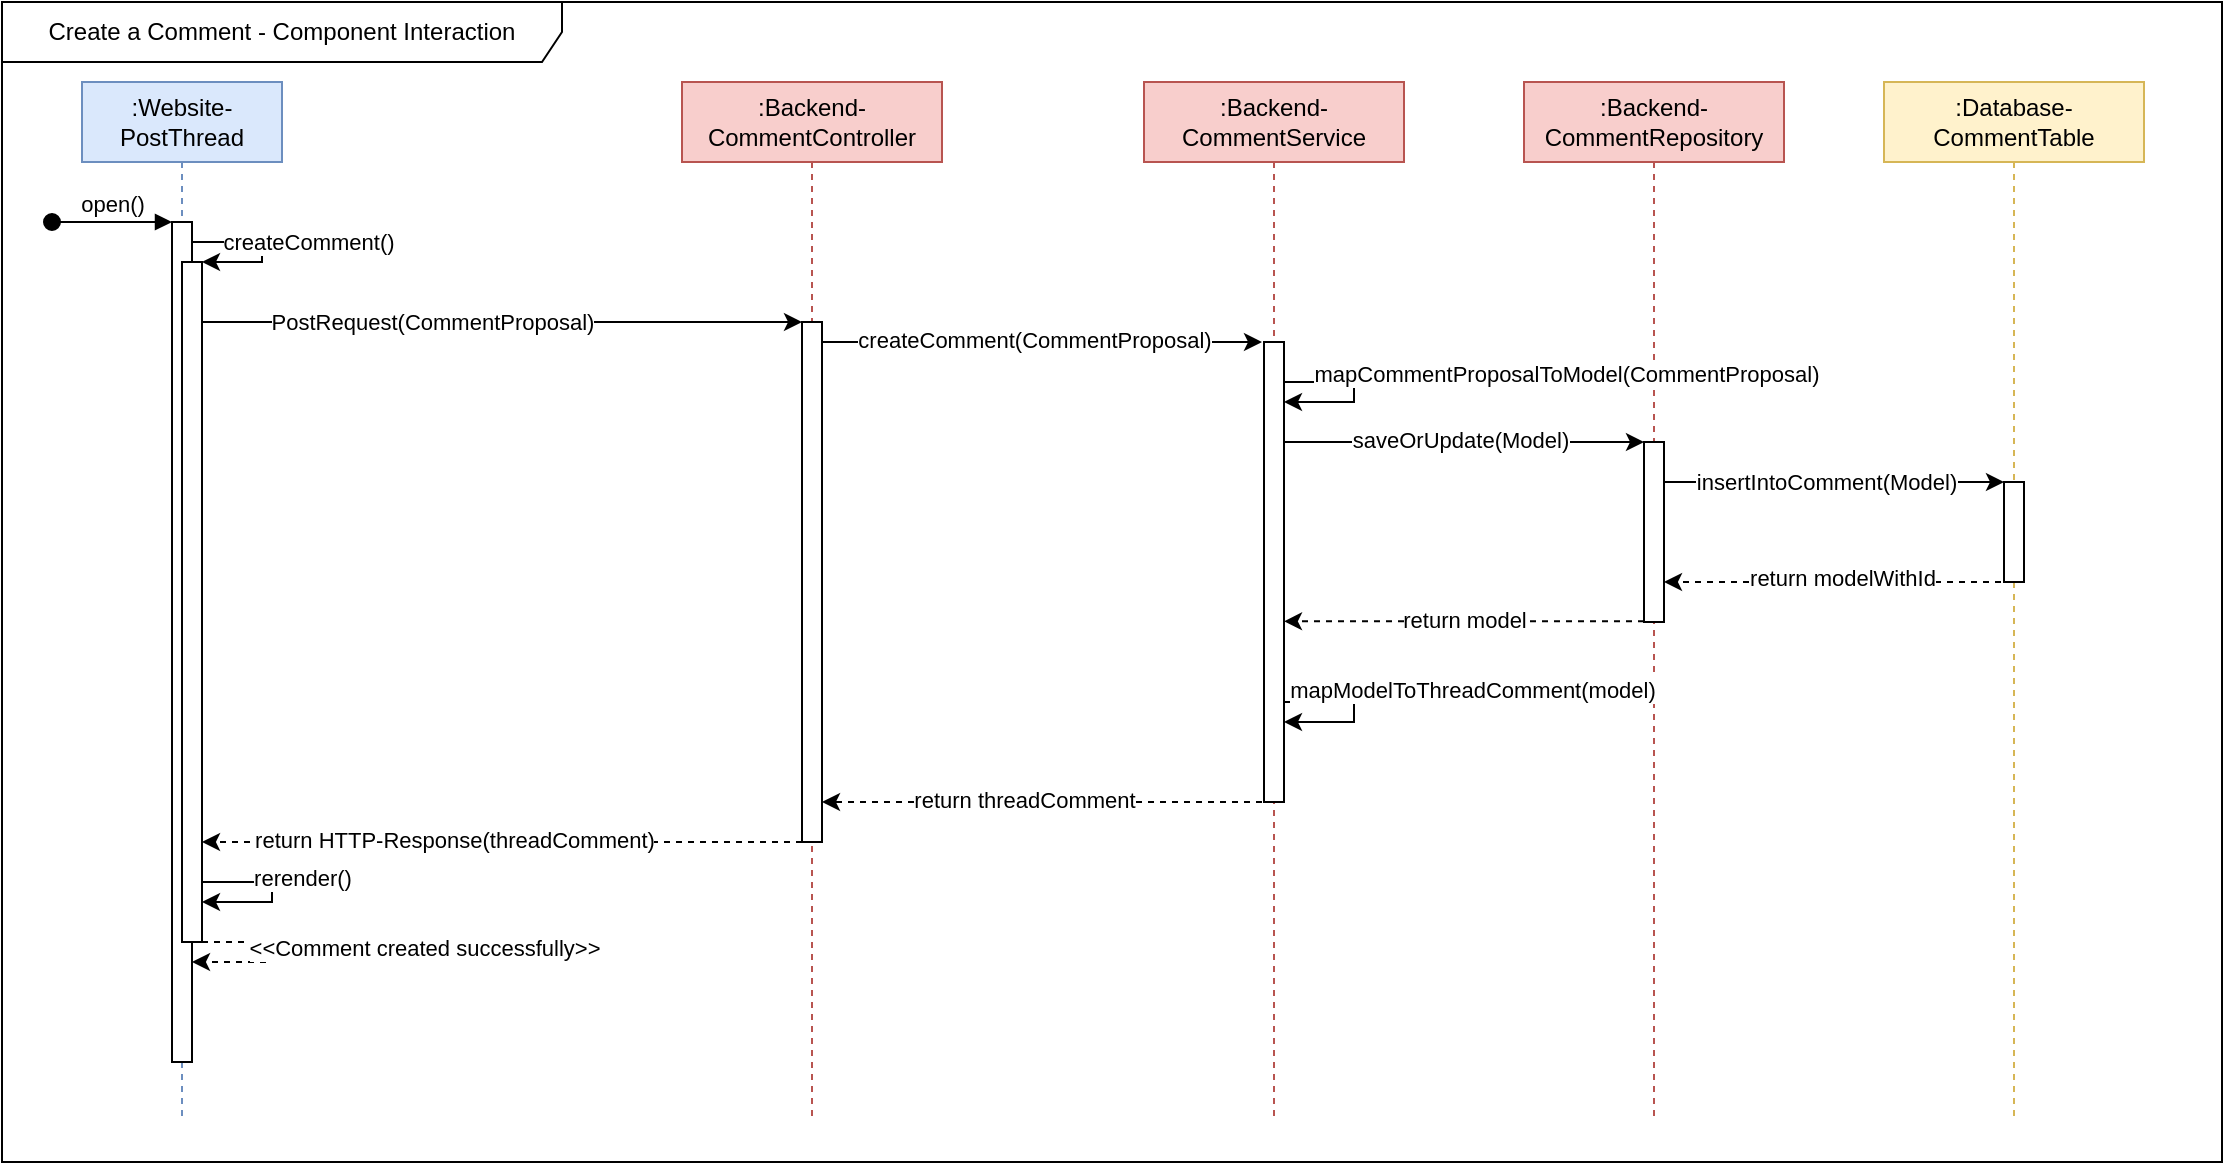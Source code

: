 <mxfile version="24.3.0" type="github">
  <diagram name="Page-1" id="2YBvvXClWsGukQMizWep">
    <mxGraphModel dx="1750" dy="805" grid="1" gridSize="10" guides="1" tooltips="1" connect="1" arrows="1" fold="1" page="1" pageScale="1" pageWidth="850" pageHeight="1100" math="0" shadow="0">
      <root>
        <mxCell id="0" />
        <mxCell id="1" parent="0" />
        <mxCell id="aM9ryv3xv72pqoxQDRHE-1" value=":Website-PostThread" style="shape=umlLifeline;perimeter=lifelinePerimeter;whiteSpace=wrap;html=1;container=0;dropTarget=0;collapsible=0;recursiveResize=0;outlineConnect=0;portConstraint=eastwest;newEdgeStyle={&quot;edgeStyle&quot;:&quot;elbowEdgeStyle&quot;,&quot;elbow&quot;:&quot;vertical&quot;,&quot;curved&quot;:0,&quot;rounded&quot;:0};fillColor=#dae8fc;strokeColor=#6c8ebf;" parent="1" vertex="1">
          <mxGeometry x="40" y="40" width="100" height="520" as="geometry" />
        </mxCell>
        <mxCell id="aM9ryv3xv72pqoxQDRHE-2" value="" style="html=1;points=[];perimeter=orthogonalPerimeter;outlineConnect=0;targetShapes=umlLifeline;portConstraint=eastwest;newEdgeStyle={&quot;edgeStyle&quot;:&quot;elbowEdgeStyle&quot;,&quot;elbow&quot;:&quot;vertical&quot;,&quot;curved&quot;:0,&quot;rounded&quot;:0};" parent="aM9ryv3xv72pqoxQDRHE-1" vertex="1">
          <mxGeometry x="45" y="70" width="10" height="420" as="geometry" />
        </mxCell>
        <mxCell id="aM9ryv3xv72pqoxQDRHE-3" value="open()" style="html=1;verticalAlign=bottom;startArrow=oval;endArrow=block;startSize=8;edgeStyle=elbowEdgeStyle;elbow=vertical;curved=0;rounded=0;" parent="aM9ryv3xv72pqoxQDRHE-1" target="aM9ryv3xv72pqoxQDRHE-2" edge="1">
          <mxGeometry relative="1" as="geometry">
            <mxPoint x="-15" y="70" as="sourcePoint" />
          </mxGeometry>
        </mxCell>
        <mxCell id="aM9ryv3xv72pqoxQDRHE-4" value="" style="html=1;points=[];perimeter=orthogonalPerimeter;outlineConnect=0;targetShapes=umlLifeline;portConstraint=eastwest;newEdgeStyle={&quot;edgeStyle&quot;:&quot;elbowEdgeStyle&quot;,&quot;elbow&quot;:&quot;vertical&quot;,&quot;curved&quot;:0,&quot;rounded&quot;:0};" parent="aM9ryv3xv72pqoxQDRHE-1" vertex="1">
          <mxGeometry x="50" y="90" width="10" height="340" as="geometry" />
        </mxCell>
        <mxCell id="aM9ryv3xv72pqoxQDRHE-5" value=":Backend-CommentController" style="shape=umlLifeline;perimeter=lifelinePerimeter;whiteSpace=wrap;html=1;container=0;dropTarget=0;collapsible=0;recursiveResize=0;outlineConnect=0;portConstraint=eastwest;newEdgeStyle={&quot;edgeStyle&quot;:&quot;elbowEdgeStyle&quot;,&quot;elbow&quot;:&quot;vertical&quot;,&quot;curved&quot;:0,&quot;rounded&quot;:0};fillColor=#f8cecc;strokeColor=#b85450;" parent="1" vertex="1">
          <mxGeometry x="340" y="40" width="130" height="520" as="geometry" />
        </mxCell>
        <mxCell id="aM9ryv3xv72pqoxQDRHE-6" value="" style="html=1;points=[];perimeter=orthogonalPerimeter;outlineConnect=0;targetShapes=umlLifeline;portConstraint=eastwest;newEdgeStyle={&quot;edgeStyle&quot;:&quot;elbowEdgeStyle&quot;,&quot;elbow&quot;:&quot;vertical&quot;,&quot;curved&quot;:0,&quot;rounded&quot;:0};" parent="aM9ryv3xv72pqoxQDRHE-5" vertex="1">
          <mxGeometry x="60" y="120" width="10" height="260" as="geometry" />
        </mxCell>
        <mxCell id="TAI8UmMMrCqLJN9rqpbE-1" value=":Backend-CommentService" style="shape=umlLifeline;perimeter=lifelinePerimeter;whiteSpace=wrap;html=1;container=0;dropTarget=0;collapsible=0;recursiveResize=0;outlineConnect=0;portConstraint=eastwest;newEdgeStyle={&quot;edgeStyle&quot;:&quot;elbowEdgeStyle&quot;,&quot;elbow&quot;:&quot;vertical&quot;,&quot;curved&quot;:0,&quot;rounded&quot;:0};fillColor=#f8cecc;strokeColor=#b85450;" vertex="1" parent="1">
          <mxGeometry x="571" y="40" width="130" height="520" as="geometry" />
        </mxCell>
        <mxCell id="TAI8UmMMrCqLJN9rqpbE-2" value="" style="html=1;points=[];perimeter=orthogonalPerimeter;outlineConnect=0;targetShapes=umlLifeline;portConstraint=eastwest;newEdgeStyle={&quot;edgeStyle&quot;:&quot;elbowEdgeStyle&quot;,&quot;elbow&quot;:&quot;vertical&quot;,&quot;curved&quot;:0,&quot;rounded&quot;:0};" vertex="1" parent="TAI8UmMMrCqLJN9rqpbE-1">
          <mxGeometry x="60" y="130" width="10" height="230" as="geometry" />
        </mxCell>
        <mxCell id="TAI8UmMMrCqLJN9rqpbE-3" value=":Backend-CommentRepository" style="shape=umlLifeline;perimeter=lifelinePerimeter;whiteSpace=wrap;html=1;container=0;dropTarget=0;collapsible=0;recursiveResize=0;outlineConnect=0;portConstraint=eastwest;newEdgeStyle={&quot;edgeStyle&quot;:&quot;elbowEdgeStyle&quot;,&quot;elbow&quot;:&quot;vertical&quot;,&quot;curved&quot;:0,&quot;rounded&quot;:0};fillColor=#f8cecc;strokeColor=#b85450;" vertex="1" parent="1">
          <mxGeometry x="761" y="40" width="130" height="520" as="geometry" />
        </mxCell>
        <mxCell id="TAI8UmMMrCqLJN9rqpbE-4" value="" style="html=1;points=[];perimeter=orthogonalPerimeter;outlineConnect=0;targetShapes=umlLifeline;portConstraint=eastwest;newEdgeStyle={&quot;edgeStyle&quot;:&quot;elbowEdgeStyle&quot;,&quot;elbow&quot;:&quot;vertical&quot;,&quot;curved&quot;:0,&quot;rounded&quot;:0};" vertex="1" parent="TAI8UmMMrCqLJN9rqpbE-3">
          <mxGeometry x="60" y="180" width="10" height="90" as="geometry" />
        </mxCell>
        <mxCell id="TAI8UmMMrCqLJN9rqpbE-5" value=":Database-CommentTable" style="shape=umlLifeline;perimeter=lifelinePerimeter;whiteSpace=wrap;html=1;container=0;dropTarget=0;collapsible=0;recursiveResize=0;outlineConnect=0;portConstraint=eastwest;newEdgeStyle={&quot;edgeStyle&quot;:&quot;elbowEdgeStyle&quot;,&quot;elbow&quot;:&quot;vertical&quot;,&quot;curved&quot;:0,&quot;rounded&quot;:0};fillColor=#fff2cc;strokeColor=#d6b656;" vertex="1" parent="1">
          <mxGeometry x="941" y="40" width="130" height="520" as="geometry" />
        </mxCell>
        <mxCell id="TAI8UmMMrCqLJN9rqpbE-6" value="" style="html=1;points=[];perimeter=orthogonalPerimeter;outlineConnect=0;targetShapes=umlLifeline;portConstraint=eastwest;newEdgeStyle={&quot;edgeStyle&quot;:&quot;elbowEdgeStyle&quot;,&quot;elbow&quot;:&quot;vertical&quot;,&quot;curved&quot;:0,&quot;rounded&quot;:0};" vertex="1" parent="TAI8UmMMrCqLJN9rqpbE-5">
          <mxGeometry x="60" y="200" width="10" height="50" as="geometry" />
        </mxCell>
        <mxCell id="TAI8UmMMrCqLJN9rqpbE-7" value="" style="endArrow=classic;html=1;rounded=0;" edge="1" parent="1" target="aM9ryv3xv72pqoxQDRHE-4">
          <mxGeometry width="50" height="50" relative="1" as="geometry">
            <mxPoint x="95.0" y="120" as="sourcePoint" />
            <mxPoint x="170" y="120" as="targetPoint" />
            <Array as="points">
              <mxPoint x="130" y="120" />
              <mxPoint x="130" y="130" />
            </Array>
          </mxGeometry>
        </mxCell>
        <mxCell id="TAI8UmMMrCqLJN9rqpbE-9" value="createComment()" style="edgeLabel;html=1;align=center;verticalAlign=middle;resizable=0;points=[];" vertex="1" connectable="0" parent="TAI8UmMMrCqLJN9rqpbE-7">
          <mxGeometry x="0.061" y="-1" relative="1" as="geometry">
            <mxPoint x="24" y="-5" as="offset" />
          </mxGeometry>
        </mxCell>
        <mxCell id="TAI8UmMMrCqLJN9rqpbE-10" style="edgeStyle=elbowEdgeStyle;rounded=0;orthogonalLoop=1;jettySize=auto;html=1;elbow=vertical;curved=0;" edge="1" parent="1">
          <mxGeometry relative="1" as="geometry">
            <mxPoint x="100.0" y="159.998" as="sourcePoint" />
            <mxPoint x="400" y="160" as="targetPoint" />
          </mxGeometry>
        </mxCell>
        <mxCell id="TAI8UmMMrCqLJN9rqpbE-11" value="PostRequest(CommentProposal)" style="edgeLabel;html=1;align=center;verticalAlign=middle;resizable=0;points=[];" vertex="1" connectable="0" parent="TAI8UmMMrCqLJN9rqpbE-10">
          <mxGeometry x="-0.582" y="1" relative="1" as="geometry">
            <mxPoint x="52" y="1" as="offset" />
          </mxGeometry>
        </mxCell>
        <mxCell id="TAI8UmMMrCqLJN9rqpbE-15" value="" style="endArrow=classic;html=1;rounded=0;" edge="1" parent="1" source="aM9ryv3xv72pqoxQDRHE-6">
          <mxGeometry width="50" height="50" relative="1" as="geometry">
            <mxPoint x="524" y="170" as="sourcePoint" />
            <mxPoint x="630" y="170" as="targetPoint" />
          </mxGeometry>
        </mxCell>
        <mxCell id="TAI8UmMMrCqLJN9rqpbE-16" value="createComment(CommentProposal)" style="edgeLabel;html=1;align=center;verticalAlign=middle;resizable=0;points=[];" vertex="1" connectable="0" parent="TAI8UmMMrCqLJN9rqpbE-15">
          <mxGeometry x="-0.514" relative="1" as="geometry">
            <mxPoint x="52" y="-1" as="offset" />
          </mxGeometry>
        </mxCell>
        <mxCell id="TAI8UmMMrCqLJN9rqpbE-19" value="" style="endArrow=classic;html=1;rounded=0;" edge="1" parent="1" target="TAI8UmMMrCqLJN9rqpbE-2">
          <mxGeometry width="50" height="50" relative="1" as="geometry">
            <mxPoint x="641.0" y="190" as="sourcePoint" />
            <mxPoint x="646" y="200" as="targetPoint" />
            <Array as="points">
              <mxPoint x="676" y="190" />
              <mxPoint x="676" y="200" />
            </Array>
          </mxGeometry>
        </mxCell>
        <mxCell id="TAI8UmMMrCqLJN9rqpbE-20" value="mapCommentProposalToModel(CommentProposal)" style="edgeLabel;html=1;align=center;verticalAlign=middle;resizable=0;points=[];" vertex="1" connectable="0" parent="TAI8UmMMrCqLJN9rqpbE-19">
          <mxGeometry x="-0.034" y="-2" relative="1" as="geometry">
            <mxPoint x="108" y="-8" as="offset" />
          </mxGeometry>
        </mxCell>
        <mxCell id="TAI8UmMMrCqLJN9rqpbE-21" value="" style="endArrow=classic;html=1;rounded=0;" edge="1" parent="1">
          <mxGeometry width="50" height="50" relative="1" as="geometry">
            <mxPoint x="640.999" y="220" as="sourcePoint" />
            <mxPoint x="821" y="220" as="targetPoint" />
          </mxGeometry>
        </mxCell>
        <mxCell id="TAI8UmMMrCqLJN9rqpbE-22" value="saveOrUpdate(Model)" style="edgeLabel;html=1;align=center;verticalAlign=middle;resizable=0;points=[];" vertex="1" connectable="0" parent="TAI8UmMMrCqLJN9rqpbE-21">
          <mxGeometry x="-0.552" relative="1" as="geometry">
            <mxPoint x="47" y="-1" as="offset" />
          </mxGeometry>
        </mxCell>
        <mxCell id="TAI8UmMMrCqLJN9rqpbE-23" value="" style="endArrow=classic;html=1;rounded=0;" edge="1" parent="1">
          <mxGeometry width="50" height="50" relative="1" as="geometry">
            <mxPoint x="831" y="240" as="sourcePoint" />
            <mxPoint x="1001" y="240" as="targetPoint" />
          </mxGeometry>
        </mxCell>
        <mxCell id="TAI8UmMMrCqLJN9rqpbE-24" value="insertIntoComment(Model)" style="edgeLabel;html=1;align=center;verticalAlign=middle;resizable=0;points=[];" vertex="1" connectable="0" parent="TAI8UmMMrCqLJN9rqpbE-23">
          <mxGeometry x="-0.265" y="1" relative="1" as="geometry">
            <mxPoint x="18" y="1" as="offset" />
          </mxGeometry>
        </mxCell>
        <mxCell id="TAI8UmMMrCqLJN9rqpbE-26" value="" style="endArrow=classic;html=1;rounded=0;dashed=1;" edge="1" parent="1">
          <mxGeometry width="50" height="50" relative="1" as="geometry">
            <mxPoint x="1005.5" y="290" as="sourcePoint" />
            <mxPoint x="831" y="290" as="targetPoint" />
            <Array as="points" />
          </mxGeometry>
        </mxCell>
        <mxCell id="TAI8UmMMrCqLJN9rqpbE-27" value="return modelWithId" style="edgeLabel;html=1;align=center;verticalAlign=middle;resizable=0;points=[];" vertex="1" connectable="0" parent="TAI8UmMMrCqLJN9rqpbE-26">
          <mxGeometry x="0.444" y="1" relative="1" as="geometry">
            <mxPoint x="40" y="-3" as="offset" />
          </mxGeometry>
        </mxCell>
        <mxCell id="TAI8UmMMrCqLJN9rqpbE-28" value="" style="endArrow=classic;html=1;rounded=0;dashed=1;" edge="1" parent="1" target="TAI8UmMMrCqLJN9rqpbE-2">
          <mxGeometry width="50" height="50" relative="1" as="geometry">
            <mxPoint x="821.0" y="309.68" as="sourcePoint" />
            <mxPoint x="646.5" y="309.68" as="targetPoint" />
            <Array as="points" />
          </mxGeometry>
        </mxCell>
        <mxCell id="TAI8UmMMrCqLJN9rqpbE-29" value="return model" style="edgeLabel;html=1;align=center;verticalAlign=middle;resizable=0;points=[];" vertex="1" connectable="0" parent="TAI8UmMMrCqLJN9rqpbE-28">
          <mxGeometry x="0.444" y="1" relative="1" as="geometry">
            <mxPoint x="40" y="-2" as="offset" />
          </mxGeometry>
        </mxCell>
        <mxCell id="TAI8UmMMrCqLJN9rqpbE-30" value="" style="endArrow=classic;html=1;rounded=0;" edge="1" parent="1">
          <mxGeometry width="50" height="50" relative="1" as="geometry">
            <mxPoint x="641.0" y="350" as="sourcePoint" />
            <mxPoint x="641" y="360" as="targetPoint" />
            <Array as="points">
              <mxPoint x="676" y="350" />
              <mxPoint x="676" y="360" />
            </Array>
          </mxGeometry>
        </mxCell>
        <mxCell id="TAI8UmMMrCqLJN9rqpbE-31" value="mapModelToThreadComment(model)" style="edgeLabel;html=1;align=center;verticalAlign=middle;resizable=0;points=[];" vertex="1" connectable="0" parent="TAI8UmMMrCqLJN9rqpbE-30">
          <mxGeometry x="-0.034" y="-2" relative="1" as="geometry">
            <mxPoint x="61" y="-10" as="offset" />
          </mxGeometry>
        </mxCell>
        <mxCell id="TAI8UmMMrCqLJN9rqpbE-32" value="" style="endArrow=classic;html=1;rounded=0;dashed=1;" edge="1" parent="1">
          <mxGeometry width="50" height="50" relative="1" as="geometry">
            <mxPoint x="630" y="400" as="sourcePoint" />
            <mxPoint x="410" y="400" as="targetPoint" />
            <Array as="points" />
          </mxGeometry>
        </mxCell>
        <mxCell id="TAI8UmMMrCqLJN9rqpbE-33" value="return threadComment" style="edgeLabel;html=1;align=center;verticalAlign=middle;resizable=0;points=[];" vertex="1" connectable="0" parent="TAI8UmMMrCqLJN9rqpbE-32">
          <mxGeometry x="0.444" y="1" relative="1" as="geometry">
            <mxPoint x="40" y="-2" as="offset" />
          </mxGeometry>
        </mxCell>
        <mxCell id="TAI8UmMMrCqLJN9rqpbE-34" value="" style="endArrow=classic;html=1;rounded=0;dashed=1;" edge="1" parent="1" target="aM9ryv3xv72pqoxQDRHE-4">
          <mxGeometry width="50" height="50" relative="1" as="geometry">
            <mxPoint x="400" y="420" as="sourcePoint" />
            <mxPoint x="280" y="420" as="targetPoint" />
            <Array as="points" />
          </mxGeometry>
        </mxCell>
        <mxCell id="TAI8UmMMrCqLJN9rqpbE-35" value="return HTTP-Response(threadComment)" style="edgeLabel;html=1;align=center;verticalAlign=middle;resizable=0;points=[];" vertex="1" connectable="0" parent="TAI8UmMMrCqLJN9rqpbE-34">
          <mxGeometry x="0.444" y="1" relative="1" as="geometry">
            <mxPoint x="42" y="-2" as="offset" />
          </mxGeometry>
        </mxCell>
        <mxCell id="TAI8UmMMrCqLJN9rqpbE-39" value="" style="endArrow=classic;html=1;rounded=0;" edge="1" parent="1">
          <mxGeometry width="50" height="50" relative="1" as="geometry">
            <mxPoint x="100.0" y="440" as="sourcePoint" />
            <mxPoint x="100" y="450" as="targetPoint" />
            <Array as="points">
              <mxPoint x="135" y="440" />
              <mxPoint x="135" y="450" />
            </Array>
          </mxGeometry>
        </mxCell>
        <mxCell id="TAI8UmMMrCqLJN9rqpbE-40" value="rerender()" style="edgeLabel;html=1;align=center;verticalAlign=middle;resizable=0;points=[];" vertex="1" connectable="0" parent="TAI8UmMMrCqLJN9rqpbE-39">
          <mxGeometry x="-0.034" y="-2" relative="1" as="geometry">
            <mxPoint x="17" y="-6" as="offset" />
          </mxGeometry>
        </mxCell>
        <mxCell id="TAI8UmMMrCqLJN9rqpbE-41" value="" style="endArrow=classic;html=1;rounded=0;dashed=1;" edge="1" parent="1" target="aM9ryv3xv72pqoxQDRHE-2">
          <mxGeometry width="50" height="50" relative="1" as="geometry">
            <mxPoint x="100.0" y="470" as="sourcePoint" />
            <mxPoint x="100" y="480" as="targetPoint" />
            <Array as="points">
              <mxPoint x="135" y="470" />
              <mxPoint x="135" y="480" />
            </Array>
          </mxGeometry>
        </mxCell>
        <mxCell id="TAI8UmMMrCqLJN9rqpbE-43" value="&amp;lt;&amp;lt;Comment created successfully&amp;gt;&amp;gt;" style="edgeLabel;html=1;align=center;verticalAlign=middle;resizable=0;points=[];" vertex="1" connectable="0" parent="TAI8UmMMrCqLJN9rqpbE-41">
          <mxGeometry x="-0.048" relative="1" as="geometry">
            <mxPoint x="76" y="-3" as="offset" />
          </mxGeometry>
        </mxCell>
        <mxCell id="TAI8UmMMrCqLJN9rqpbE-44" value="Create a Comment - Component Interaction" style="shape=umlFrame;whiteSpace=wrap;html=1;pointerEvents=0;width=280;height=30;" vertex="1" parent="1">
          <mxGeometry width="1110" height="580" as="geometry" />
        </mxCell>
      </root>
    </mxGraphModel>
  </diagram>
</mxfile>
